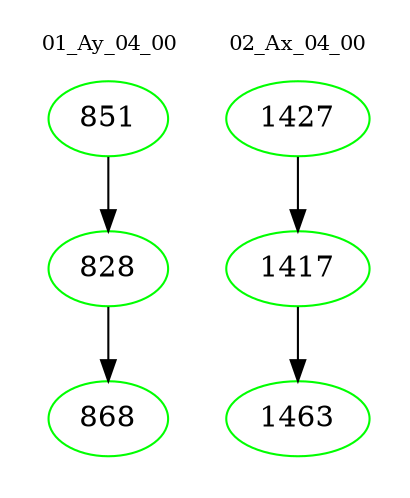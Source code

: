 digraph{
subgraph cluster_0 {
color = white
label = "01_Ay_04_00";
fontsize=10;
T0_851 [label="851", color="green"]
T0_851 -> T0_828 [color="black"]
T0_828 [label="828", color="green"]
T0_828 -> T0_868 [color="black"]
T0_868 [label="868", color="green"]
}
subgraph cluster_1 {
color = white
label = "02_Ax_04_00";
fontsize=10;
T1_1427 [label="1427", color="green"]
T1_1427 -> T1_1417 [color="black"]
T1_1417 [label="1417", color="green"]
T1_1417 -> T1_1463 [color="black"]
T1_1463 [label="1463", color="green"]
}
}
